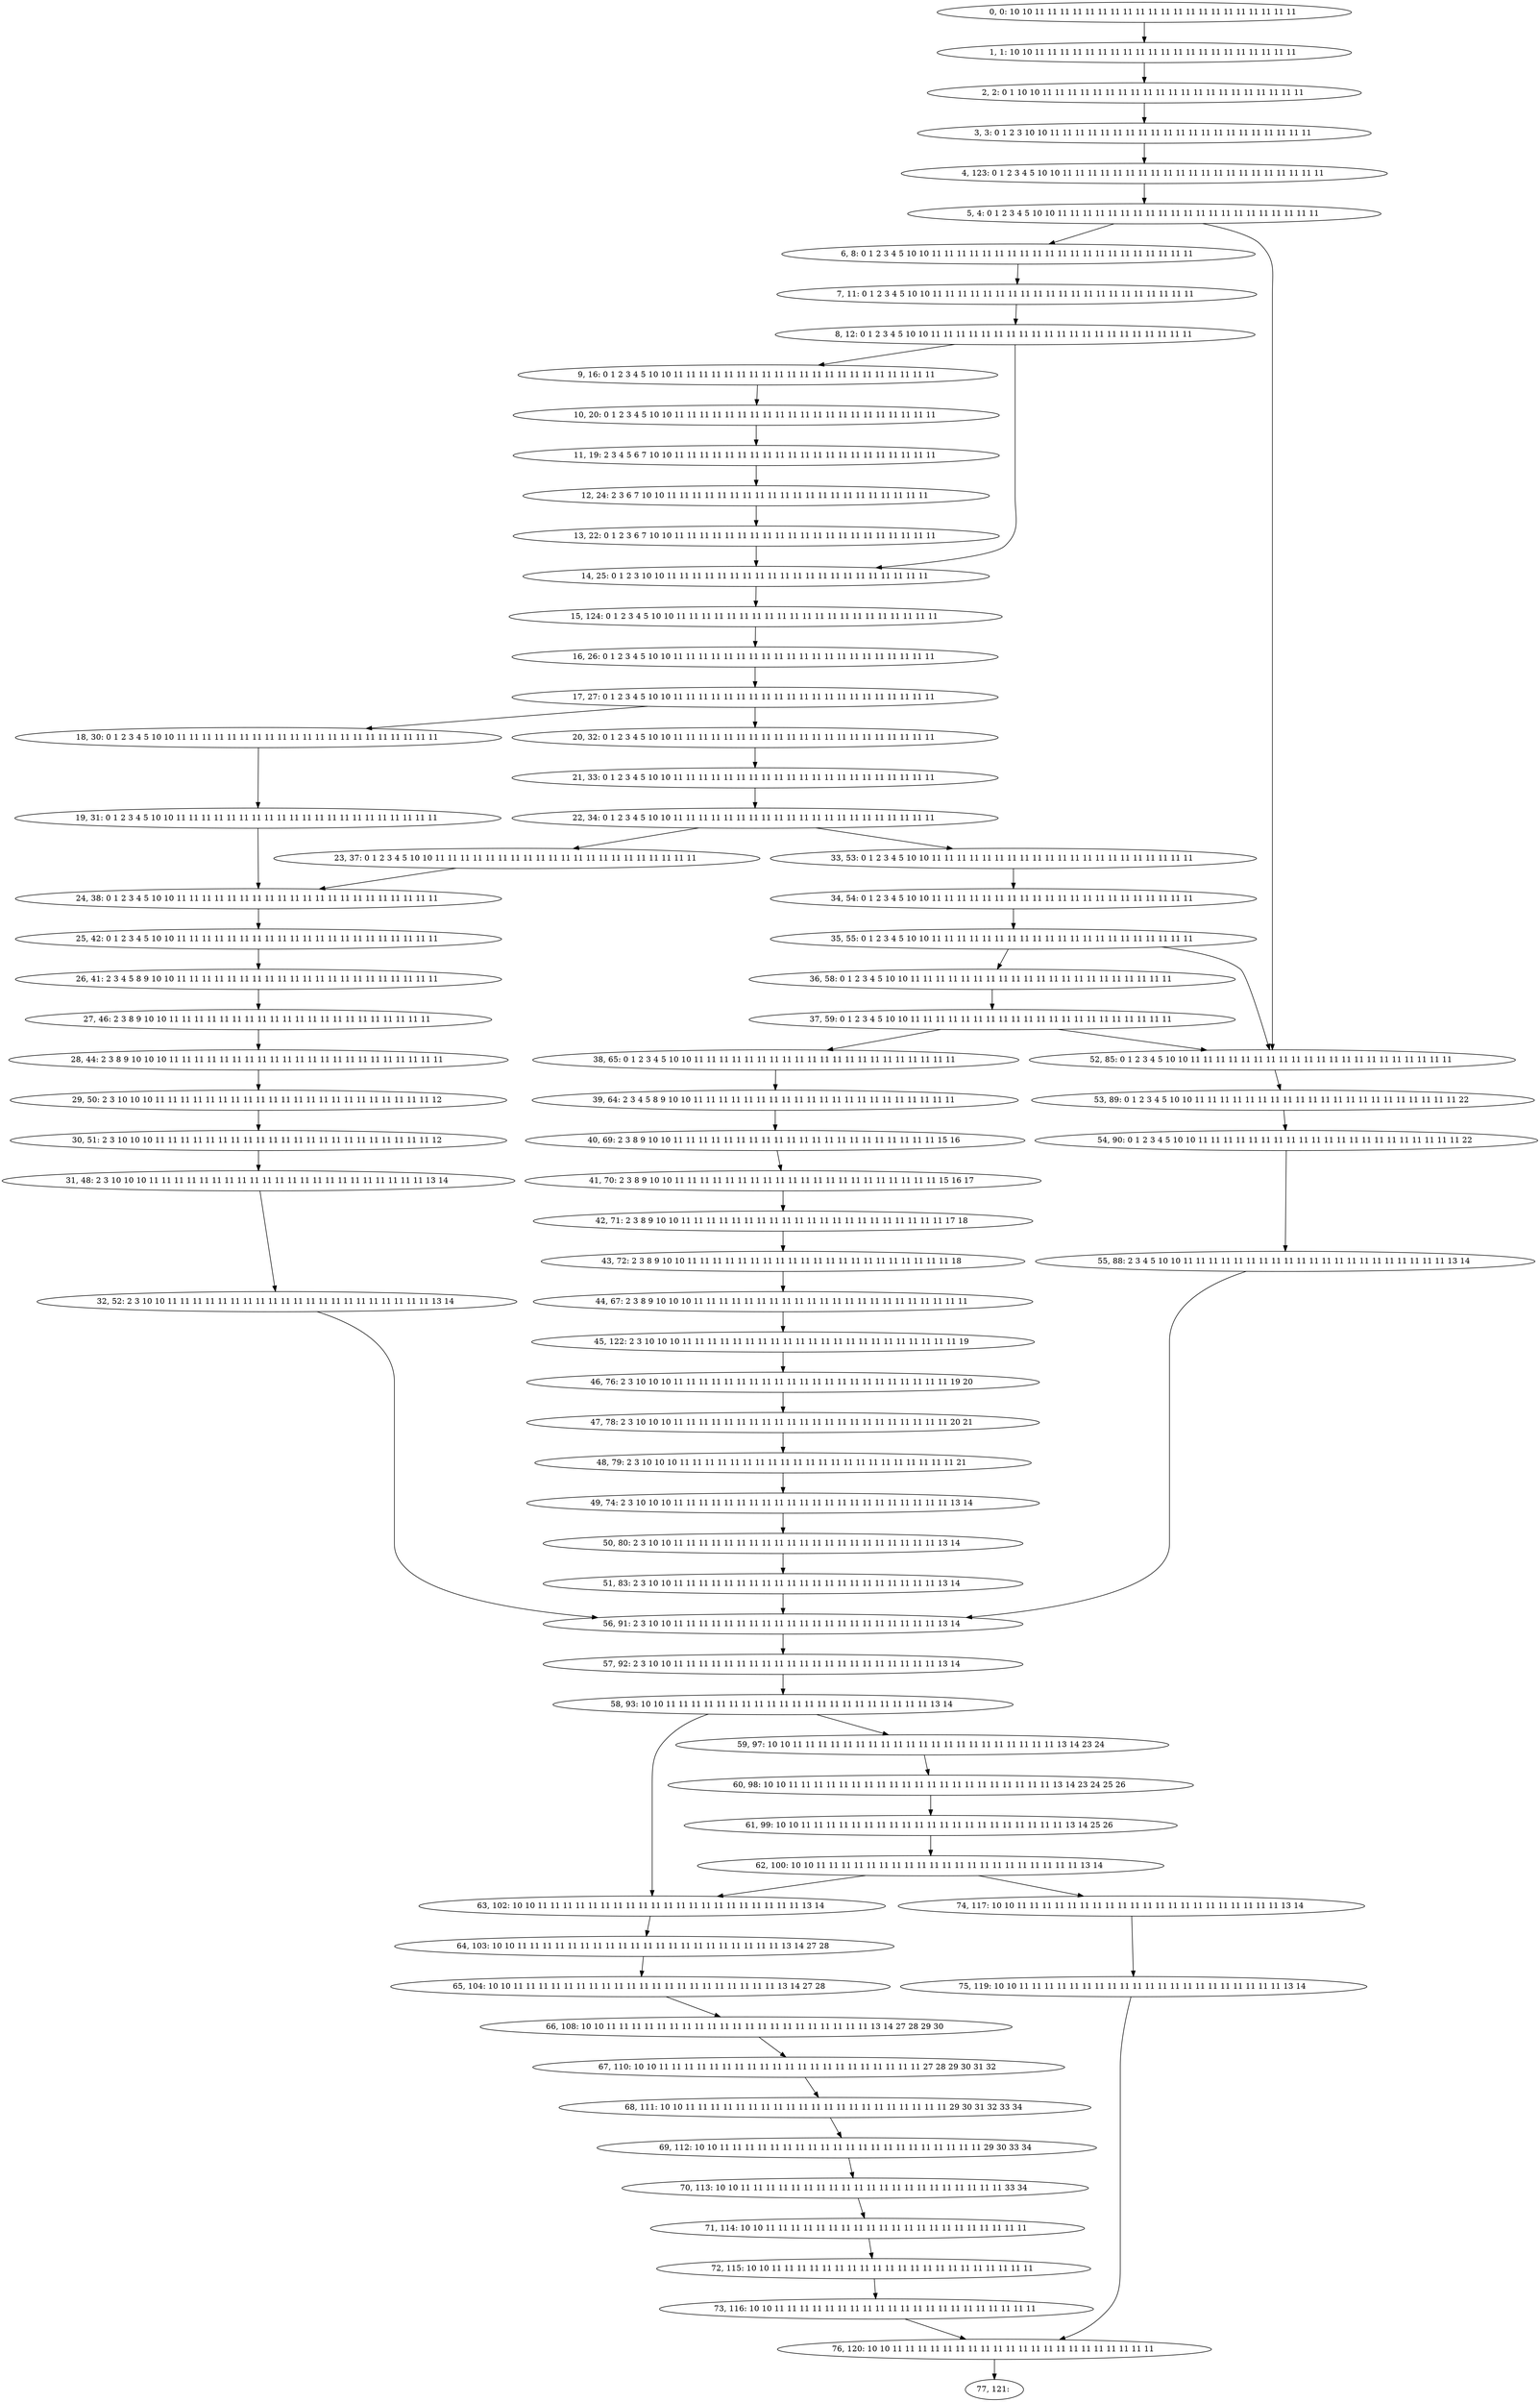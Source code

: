 digraph G {
0[label="0, 0: 10 10 11 11 11 11 11 11 11 11 11 11 11 11 11 11 11 11 11 11 11 11 11 "];
1[label="1, 1: 10 10 11 11 11 11 11 11 11 11 11 11 11 11 11 11 11 11 11 11 11 11 11 "];
2[label="2, 2: 0 1 10 10 11 11 11 11 11 11 11 11 11 11 11 11 11 11 11 11 11 11 11 11 11 "];
3[label="3, 3: 0 1 2 3 10 10 11 11 11 11 11 11 11 11 11 11 11 11 11 11 11 11 11 11 11 11 11 "];
4[label="4, 123: 0 1 2 3 4 5 10 10 11 11 11 11 11 11 11 11 11 11 11 11 11 11 11 11 11 11 11 11 11 "];
5[label="5, 4: 0 1 2 3 4 5 10 10 11 11 11 11 11 11 11 11 11 11 11 11 11 11 11 11 11 11 11 11 11 "];
6[label="6, 8: 0 1 2 3 4 5 10 10 11 11 11 11 11 11 11 11 11 11 11 11 11 11 11 11 11 11 11 11 11 "];
7[label="7, 11: 0 1 2 3 4 5 10 10 11 11 11 11 11 11 11 11 11 11 11 11 11 11 11 11 11 11 11 11 11 "];
8[label="8, 12: 0 1 2 3 4 5 10 10 11 11 11 11 11 11 11 11 11 11 11 11 11 11 11 11 11 11 11 11 11 "];
9[label="9, 16: 0 1 2 3 4 5 10 10 11 11 11 11 11 11 11 11 11 11 11 11 11 11 11 11 11 11 11 11 11 "];
10[label="10, 20: 0 1 2 3 4 5 10 10 11 11 11 11 11 11 11 11 11 11 11 11 11 11 11 11 11 11 11 11 11 "];
11[label="11, 19: 2 3 4 5 6 7 10 10 11 11 11 11 11 11 11 11 11 11 11 11 11 11 11 11 11 11 11 11 11 "];
12[label="12, 24: 2 3 6 7 10 10 11 11 11 11 11 11 11 11 11 11 11 11 11 11 11 11 11 11 11 11 11 "];
13[label="13, 22: 0 1 2 3 6 7 10 10 11 11 11 11 11 11 11 11 11 11 11 11 11 11 11 11 11 11 11 11 11 "];
14[label="14, 25: 0 1 2 3 10 10 11 11 11 11 11 11 11 11 11 11 11 11 11 11 11 11 11 11 11 11 11 "];
15[label="15, 124: 0 1 2 3 4 5 10 10 11 11 11 11 11 11 11 11 11 11 11 11 11 11 11 11 11 11 11 11 11 "];
16[label="16, 26: 0 1 2 3 4 5 10 10 11 11 11 11 11 11 11 11 11 11 11 11 11 11 11 11 11 11 11 11 11 "];
17[label="17, 27: 0 1 2 3 4 5 10 10 11 11 11 11 11 11 11 11 11 11 11 11 11 11 11 11 11 11 11 11 11 "];
18[label="18, 30: 0 1 2 3 4 5 10 10 11 11 11 11 11 11 11 11 11 11 11 11 11 11 11 11 11 11 11 11 11 "];
19[label="19, 31: 0 1 2 3 4 5 10 10 11 11 11 11 11 11 11 11 11 11 11 11 11 11 11 11 11 11 11 11 11 "];
20[label="20, 32: 0 1 2 3 4 5 10 10 11 11 11 11 11 11 11 11 11 11 11 11 11 11 11 11 11 11 11 11 11 "];
21[label="21, 33: 0 1 2 3 4 5 10 10 11 11 11 11 11 11 11 11 11 11 11 11 11 11 11 11 11 11 11 11 11 "];
22[label="22, 34: 0 1 2 3 4 5 10 10 11 11 11 11 11 11 11 11 11 11 11 11 11 11 11 11 11 11 11 11 11 "];
23[label="23, 37: 0 1 2 3 4 5 10 10 11 11 11 11 11 11 11 11 11 11 11 11 11 11 11 11 11 11 11 11 11 "];
24[label="24, 38: 0 1 2 3 4 5 10 10 11 11 11 11 11 11 11 11 11 11 11 11 11 11 11 11 11 11 11 11 11 "];
25[label="25, 42: 0 1 2 3 4 5 10 10 11 11 11 11 11 11 11 11 11 11 11 11 11 11 11 11 11 11 11 11 11 "];
26[label="26, 41: 2 3 4 5 8 9 10 10 11 11 11 11 11 11 11 11 11 11 11 11 11 11 11 11 11 11 11 11 11 "];
27[label="27, 46: 2 3 8 9 10 10 11 11 11 11 11 11 11 11 11 11 11 11 11 11 11 11 11 11 11 11 11 "];
28[label="28, 44: 2 3 8 9 10 10 10 11 11 11 11 11 11 11 11 11 11 11 11 11 11 11 11 11 11 11 11 11 11 "];
29[label="29, 50: 2 3 10 10 10 11 11 11 11 11 11 11 11 11 11 11 11 11 11 11 11 11 11 11 11 11 11 12 "];
30[label="30, 51: 2 3 10 10 10 11 11 11 11 11 11 11 11 11 11 11 11 11 11 11 11 11 11 11 11 11 11 12 "];
31[label="31, 48: 2 3 10 10 10 11 11 11 11 11 11 11 11 11 11 11 11 11 11 11 11 11 11 11 11 11 11 13 14 "];
32[label="32, 52: 2 3 10 10 11 11 11 11 11 11 11 11 11 11 11 11 11 11 11 11 11 11 11 11 11 13 14 "];
33[label="33, 53: 0 1 2 3 4 5 10 10 11 11 11 11 11 11 11 11 11 11 11 11 11 11 11 11 11 11 11 11 11 "];
34[label="34, 54: 0 1 2 3 4 5 10 10 11 11 11 11 11 11 11 11 11 11 11 11 11 11 11 11 11 11 11 11 11 "];
35[label="35, 55: 0 1 2 3 4 5 10 10 11 11 11 11 11 11 11 11 11 11 11 11 11 11 11 11 11 11 11 11 11 "];
36[label="36, 58: 0 1 2 3 4 5 10 10 11 11 11 11 11 11 11 11 11 11 11 11 11 11 11 11 11 11 11 11 11 "];
37[label="37, 59: 0 1 2 3 4 5 10 10 11 11 11 11 11 11 11 11 11 11 11 11 11 11 11 11 11 11 11 11 11 "];
38[label="38, 65: 0 1 2 3 4 5 10 10 11 11 11 11 11 11 11 11 11 11 11 11 11 11 11 11 11 11 11 11 11 "];
39[label="39, 64: 2 3 4 5 8 9 10 10 11 11 11 11 11 11 11 11 11 11 11 11 11 11 11 11 11 11 11 11 11 "];
40[label="40, 69: 2 3 8 9 10 10 11 11 11 11 11 11 11 11 11 11 11 11 11 11 11 11 11 11 11 11 11 15 16 "];
41[label="41, 70: 2 3 8 9 10 10 11 11 11 11 11 11 11 11 11 11 11 11 11 11 11 11 11 11 11 11 11 15 16 17 "];
42[label="42, 71: 2 3 8 9 10 10 11 11 11 11 11 11 11 11 11 11 11 11 11 11 11 11 11 11 11 11 11 17 18 "];
43[label="43, 72: 2 3 8 9 10 10 11 11 11 11 11 11 11 11 11 11 11 11 11 11 11 11 11 11 11 11 11 18 "];
44[label="44, 67: 2 3 8 9 10 10 10 11 11 11 11 11 11 11 11 11 11 11 11 11 11 11 11 11 11 11 11 11 11 "];
45[label="45, 122: 2 3 10 10 10 11 11 11 11 11 11 11 11 11 11 11 11 11 11 11 11 11 11 11 11 11 11 19 "];
46[label="46, 76: 2 3 10 10 10 11 11 11 11 11 11 11 11 11 11 11 11 11 11 11 11 11 11 11 11 11 11 19 20 "];
47[label="47, 78: 2 3 10 10 10 11 11 11 11 11 11 11 11 11 11 11 11 11 11 11 11 11 11 11 11 11 11 20 21 "];
48[label="48, 79: 2 3 10 10 10 11 11 11 11 11 11 11 11 11 11 11 11 11 11 11 11 11 11 11 11 11 11 21 "];
49[label="49, 74: 2 3 10 10 10 11 11 11 11 11 11 11 11 11 11 11 11 11 11 11 11 11 11 11 11 11 11 13 14 "];
50[label="50, 80: 2 3 10 10 11 11 11 11 11 11 11 11 11 11 11 11 11 11 11 11 11 11 11 11 11 13 14 "];
51[label="51, 83: 2 3 10 10 11 11 11 11 11 11 11 11 11 11 11 11 11 11 11 11 11 11 11 11 11 13 14 "];
52[label="52, 85: 0 1 2 3 4 5 10 10 11 11 11 11 11 11 11 11 11 11 11 11 11 11 11 11 11 11 11 11 11 "];
53[label="53, 89: 0 1 2 3 4 5 10 10 11 11 11 11 11 11 11 11 11 11 11 11 11 11 11 11 11 11 11 11 11 22 "];
54[label="54, 90: 0 1 2 3 4 5 10 10 11 11 11 11 11 11 11 11 11 11 11 11 11 11 11 11 11 11 11 11 11 22 "];
55[label="55, 88: 2 3 4 5 10 10 11 11 11 11 11 11 11 11 11 11 11 11 11 11 11 11 11 11 11 11 11 13 14 "];
56[label="56, 91: 2 3 10 10 11 11 11 11 11 11 11 11 11 11 11 11 11 11 11 11 11 11 11 11 11 13 14 "];
57[label="57, 92: 2 3 10 10 11 11 11 11 11 11 11 11 11 11 11 11 11 11 11 11 11 11 11 11 11 13 14 "];
58[label="58, 93: 10 10 11 11 11 11 11 11 11 11 11 11 11 11 11 11 11 11 11 11 11 11 11 13 14 "];
59[label="59, 97: 10 10 11 11 11 11 11 11 11 11 11 11 11 11 11 11 11 11 11 11 11 11 11 13 14 23 24 "];
60[label="60, 98: 10 10 11 11 11 11 11 11 11 11 11 11 11 11 11 11 11 11 11 11 11 11 11 13 14 23 24 25 26 "];
61[label="61, 99: 10 10 11 11 11 11 11 11 11 11 11 11 11 11 11 11 11 11 11 11 11 11 11 13 14 25 26 "];
62[label="62, 100: 10 10 11 11 11 11 11 11 11 11 11 11 11 11 11 11 11 11 11 11 11 11 11 13 14 "];
63[label="63, 102: 10 10 11 11 11 11 11 11 11 11 11 11 11 11 11 11 11 11 11 11 11 11 11 13 14 "];
64[label="64, 103: 10 10 11 11 11 11 11 11 11 11 11 11 11 11 11 11 11 11 11 11 11 11 11 13 14 27 28 "];
65[label="65, 104: 10 10 11 11 11 11 11 11 11 11 11 11 11 11 11 11 11 11 11 11 11 11 11 13 14 27 28 "];
66[label="66, 108: 10 10 11 11 11 11 11 11 11 11 11 11 11 11 11 11 11 11 11 11 11 11 11 13 14 27 28 29 30 "];
67[label="67, 110: 10 10 11 11 11 11 11 11 11 11 11 11 11 11 11 11 11 11 11 11 11 11 11 27 28 29 30 31 32 "];
68[label="68, 111: 10 10 11 11 11 11 11 11 11 11 11 11 11 11 11 11 11 11 11 11 11 11 11 29 30 31 32 33 34 "];
69[label="69, 112: 10 10 11 11 11 11 11 11 11 11 11 11 11 11 11 11 11 11 11 11 11 11 11 29 30 33 34 "];
70[label="70, 113: 10 10 11 11 11 11 11 11 11 11 11 11 11 11 11 11 11 11 11 11 11 11 11 33 34 "];
71[label="71, 114: 10 10 11 11 11 11 11 11 11 11 11 11 11 11 11 11 11 11 11 11 11 11 11 "];
72[label="72, 115: 10 10 11 11 11 11 11 11 11 11 11 11 11 11 11 11 11 11 11 11 11 11 11 "];
73[label="73, 116: 10 10 11 11 11 11 11 11 11 11 11 11 11 11 11 11 11 11 11 11 11 11 11 "];
74[label="74, 117: 10 10 11 11 11 11 11 11 11 11 11 11 11 11 11 11 11 11 11 11 11 11 11 13 14 "];
75[label="75, 119: 10 10 11 11 11 11 11 11 11 11 11 11 11 11 11 11 11 11 11 11 11 11 11 13 14 "];
76[label="76, 120: 10 10 11 11 11 11 11 11 11 11 11 11 11 11 11 11 11 11 11 11 11 11 11 "];
77[label="77, 121: "];
0->1 ;
1->2 ;
2->3 ;
3->4 ;
4->5 ;
5->6 ;
5->52 ;
6->7 ;
7->8 ;
8->9 ;
8->14 ;
9->10 ;
10->11 ;
11->12 ;
12->13 ;
13->14 ;
14->15 ;
15->16 ;
16->17 ;
17->18 ;
17->20 ;
18->19 ;
19->24 ;
20->21 ;
21->22 ;
22->23 ;
22->33 ;
23->24 ;
24->25 ;
25->26 ;
26->27 ;
27->28 ;
28->29 ;
29->30 ;
30->31 ;
31->32 ;
32->56 ;
33->34 ;
34->35 ;
35->36 ;
35->52 ;
36->37 ;
37->38 ;
37->52 ;
38->39 ;
39->40 ;
40->41 ;
41->42 ;
42->43 ;
43->44 ;
44->45 ;
45->46 ;
46->47 ;
47->48 ;
48->49 ;
49->50 ;
50->51 ;
51->56 ;
52->53 ;
53->54 ;
54->55 ;
55->56 ;
56->57 ;
57->58 ;
58->59 ;
58->63 ;
59->60 ;
60->61 ;
61->62 ;
62->63 ;
62->74 ;
63->64 ;
64->65 ;
65->66 ;
66->67 ;
67->68 ;
68->69 ;
69->70 ;
70->71 ;
71->72 ;
72->73 ;
73->76 ;
74->75 ;
75->76 ;
76->77 ;
}
